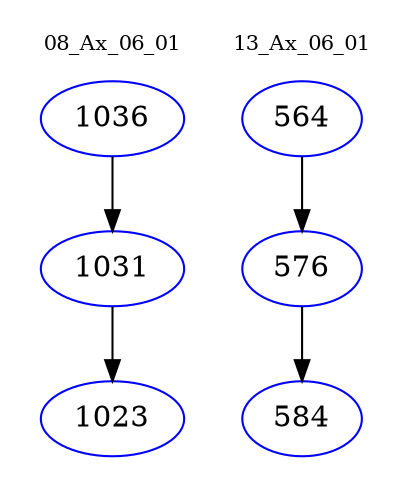 digraph{
subgraph cluster_0 {
color = white
label = "08_Ax_06_01";
fontsize=10;
T0_1036 [label="1036", color="blue"]
T0_1036 -> T0_1031 [color="black"]
T0_1031 [label="1031", color="blue"]
T0_1031 -> T0_1023 [color="black"]
T0_1023 [label="1023", color="blue"]
}
subgraph cluster_1 {
color = white
label = "13_Ax_06_01";
fontsize=10;
T1_564 [label="564", color="blue"]
T1_564 -> T1_576 [color="black"]
T1_576 [label="576", color="blue"]
T1_576 -> T1_584 [color="black"]
T1_584 [label="584", color="blue"]
}
}

